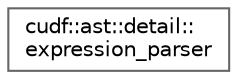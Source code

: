 digraph "类继承关系图"
{
 // LATEX_PDF_SIZE
  bgcolor="transparent";
  edge [fontname=Helvetica,fontsize=10,labelfontname=Helvetica,labelfontsize=10];
  node [fontname=Helvetica,fontsize=10,shape=box,height=0.2,width=0.4];
  rankdir="LR";
  Node0 [id="Node000000",label="cudf::ast::detail::\lexpression_parser",height=0.2,width=0.4,color="grey40", fillcolor="white", style="filled",URL="$classcudf_1_1ast_1_1detail_1_1expression__parser.html",tooltip="The expression_parser traverses an expression and converts it into a form suitable for execution on t..."];
}

